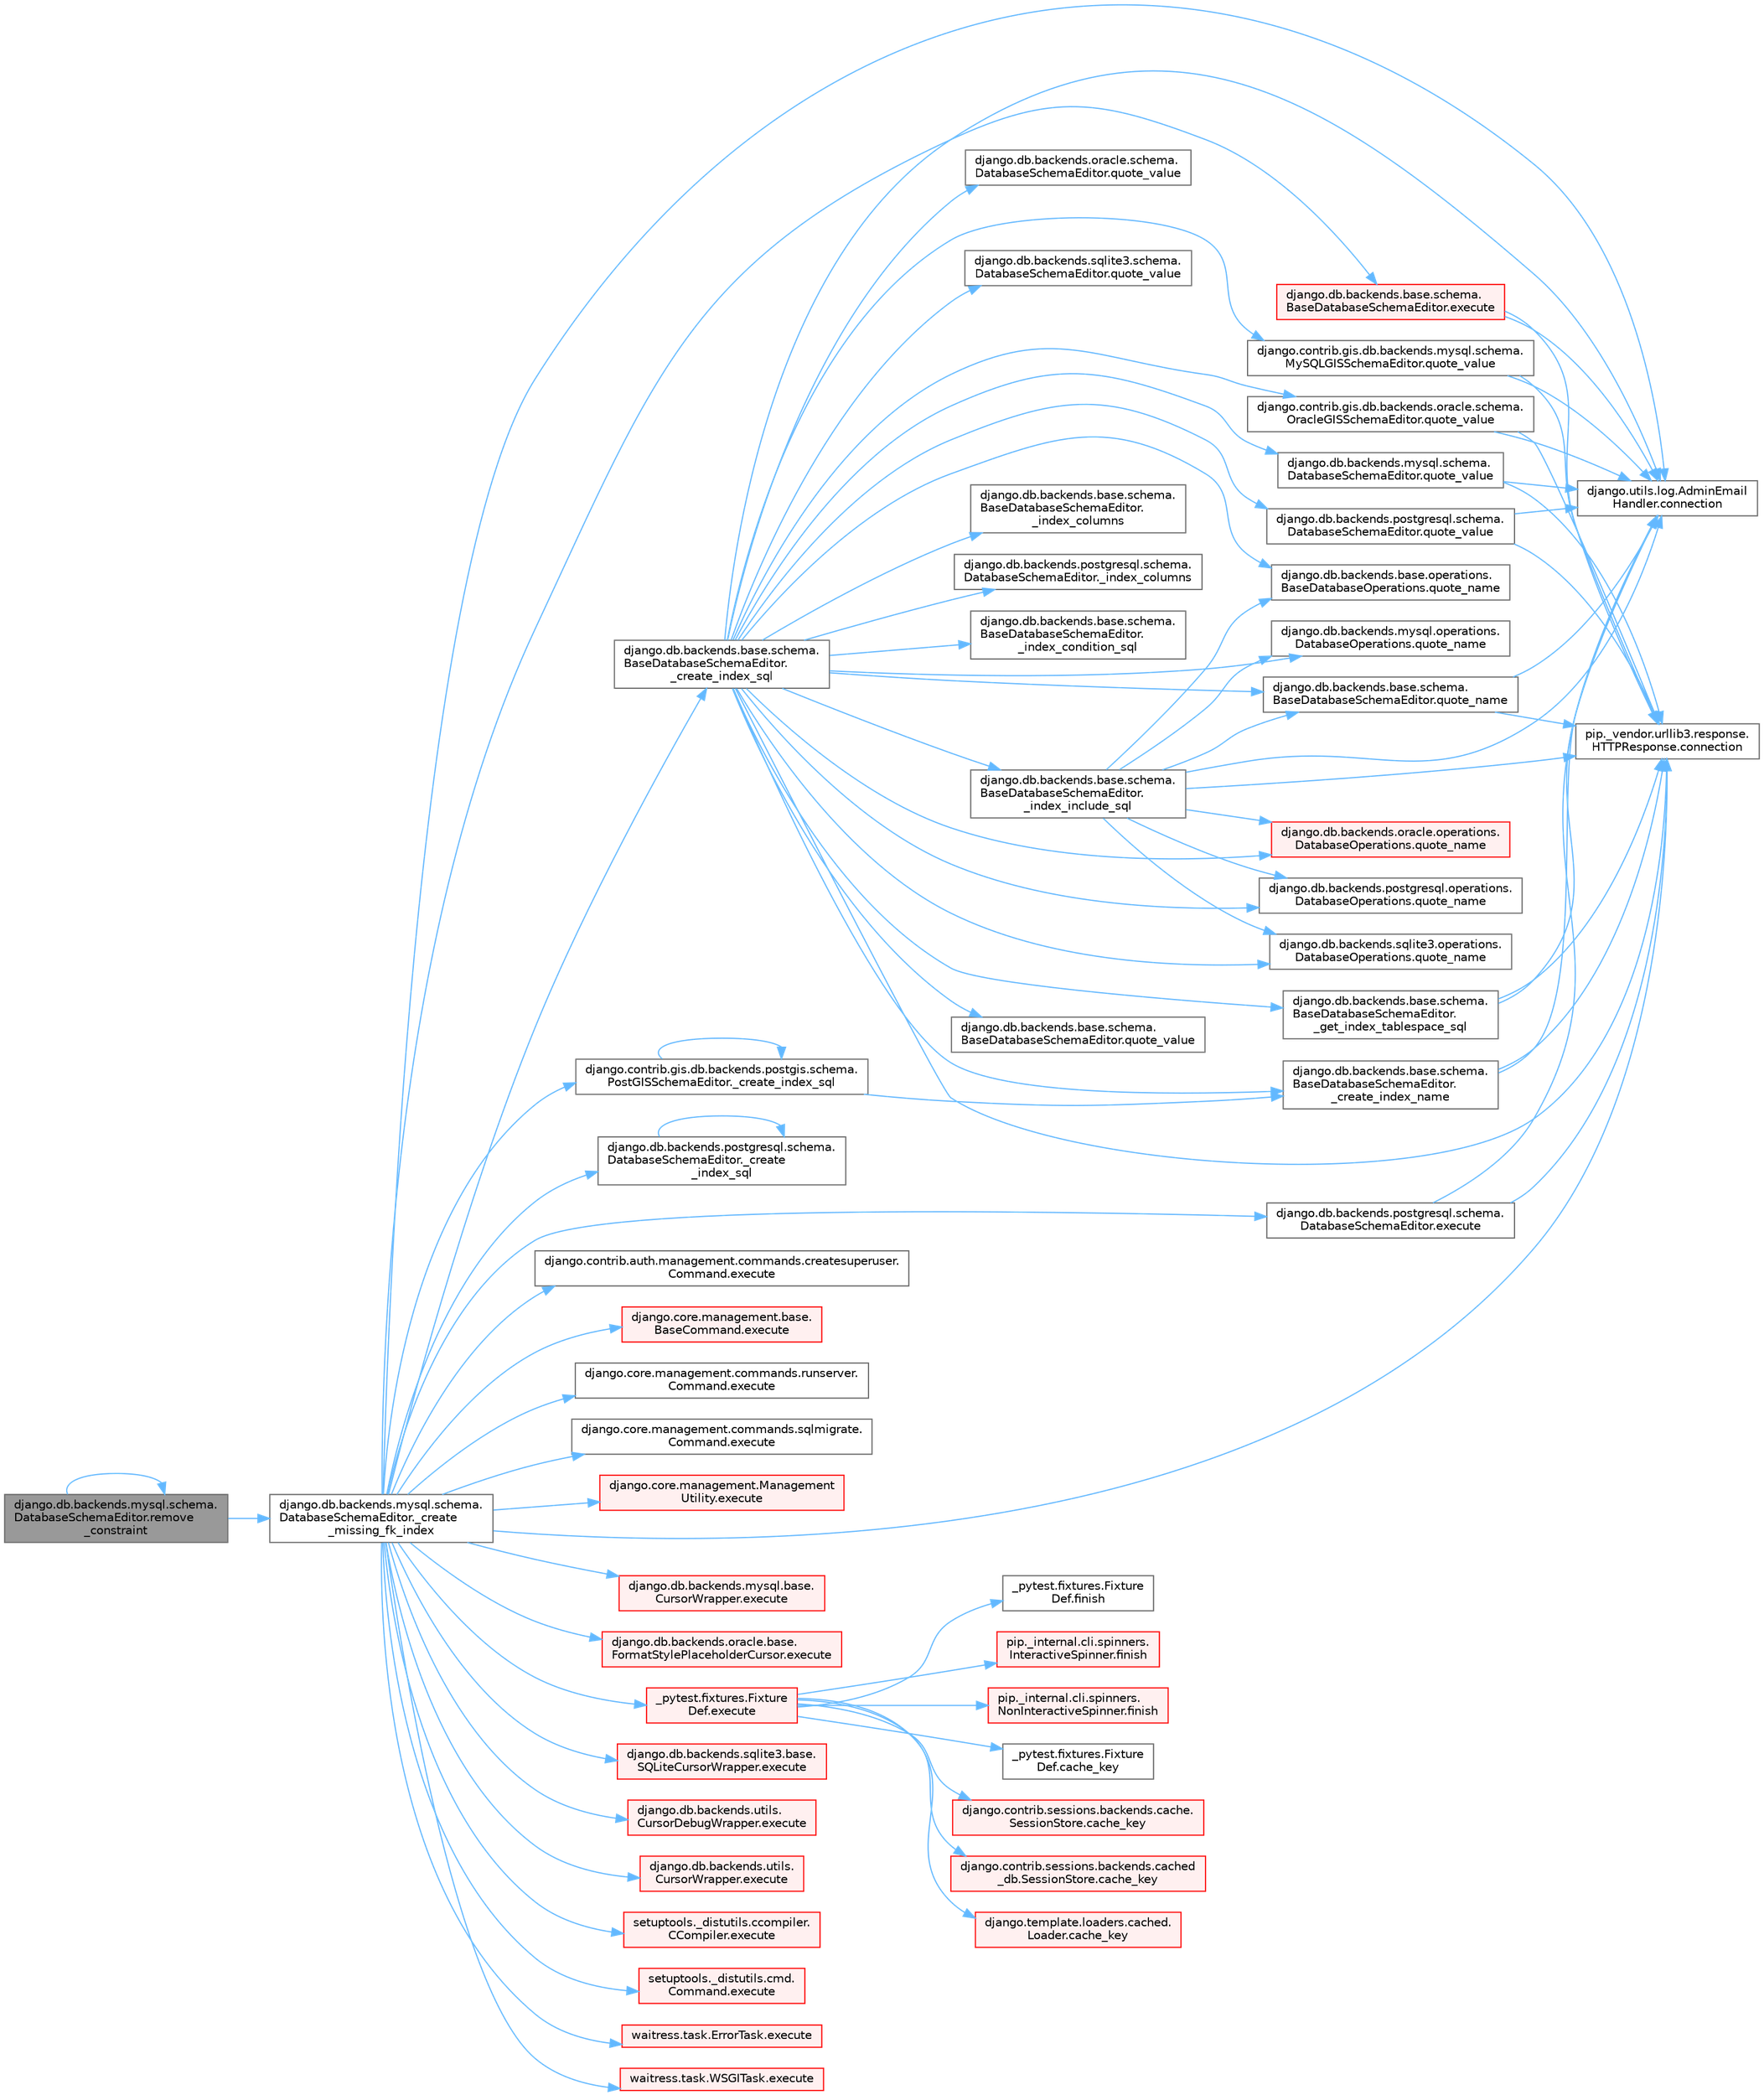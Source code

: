 digraph "django.db.backends.mysql.schema.DatabaseSchemaEditor.remove_constraint"
{
 // LATEX_PDF_SIZE
  bgcolor="transparent";
  edge [fontname=Helvetica,fontsize=10,labelfontname=Helvetica,labelfontsize=10];
  node [fontname=Helvetica,fontsize=10,shape=box,height=0.2,width=0.4];
  rankdir="LR";
  Node1 [id="Node000001",label="django.db.backends.mysql.schema.\lDatabaseSchemaEditor.remove\l_constraint",height=0.2,width=0.4,color="gray40", fillcolor="grey60", style="filled", fontcolor="black",tooltip=" "];
  Node1 -> Node2 [id="edge1_Node000001_Node000002",color="steelblue1",style="solid",tooltip=" "];
  Node2 [id="Node000002",label="django.db.backends.mysql.schema.\lDatabaseSchemaEditor._create\l_missing_fk_index",height=0.2,width=0.4,color="grey40", fillcolor="white", style="filled",URL="$classdjango_1_1db_1_1backends_1_1mysql_1_1schema_1_1_database_schema_editor.html#a1409fb923121da63909627d7bd8ea396",tooltip=" "];
  Node2 -> Node3 [id="edge2_Node000002_Node000003",color="steelblue1",style="solid",tooltip=" "];
  Node3 [id="Node000003",label="django.contrib.gis.db.backends.postgis.schema.\lPostGISSchemaEditor._create_index_sql",height=0.2,width=0.4,color="grey40", fillcolor="white", style="filled",URL="$classdjango_1_1contrib_1_1gis_1_1db_1_1backends_1_1postgis_1_1schema_1_1_post_g_i_s_schema_editor.html#a36d85ddc8b90d14c9ece95e6eac8e09b",tooltip=" "];
  Node3 -> Node4 [id="edge3_Node000003_Node000004",color="steelblue1",style="solid",tooltip=" "];
  Node4 [id="Node000004",label="django.db.backends.base.schema.\lBaseDatabaseSchemaEditor.\l_create_index_name",height=0.2,width=0.4,color="grey40", fillcolor="white", style="filled",URL="$classdjango_1_1db_1_1backends_1_1base_1_1schema_1_1_base_database_schema_editor.html#a4dd03e82cd231c9065e0d185f4ba3541",tooltip=" "];
  Node4 -> Node5 [id="edge4_Node000004_Node000005",color="steelblue1",style="solid",tooltip=" "];
  Node5 [id="Node000005",label="django.utils.log.AdminEmail\lHandler.connection",height=0.2,width=0.4,color="grey40", fillcolor="white", style="filled",URL="$classdjango_1_1utils_1_1log_1_1_admin_email_handler.html#a545b5f7ec55a857fe1ca7836814a0760",tooltip=" "];
  Node4 -> Node6 [id="edge5_Node000004_Node000006",color="steelblue1",style="solid",tooltip=" "];
  Node6 [id="Node000006",label="pip._vendor.urllib3.response.\lHTTPResponse.connection",height=0.2,width=0.4,color="grey40", fillcolor="white", style="filled",URL="$classpip_1_1__vendor_1_1urllib3_1_1response_1_1_h_t_t_p_response.html#a9002314624685de3bbf9b84bdc87fef8",tooltip=" "];
  Node3 -> Node3 [id="edge6_Node000003_Node000003",color="steelblue1",style="solid",tooltip=" "];
  Node2 -> Node7 [id="edge7_Node000002_Node000007",color="steelblue1",style="solid",tooltip=" "];
  Node7 [id="Node000007",label="django.db.backends.base.schema.\lBaseDatabaseSchemaEditor.\l_create_index_sql",height=0.2,width=0.4,color="grey40", fillcolor="white", style="filled",URL="$classdjango_1_1db_1_1backends_1_1base_1_1schema_1_1_base_database_schema_editor.html#adb1d2fabd8602889097a7f5e78ae09e4",tooltip=" "];
  Node7 -> Node4 [id="edge8_Node000007_Node000004",color="steelblue1",style="solid",tooltip=" "];
  Node7 -> Node8 [id="edge9_Node000007_Node000008",color="steelblue1",style="solid",tooltip=" "];
  Node8 [id="Node000008",label="django.db.backends.base.schema.\lBaseDatabaseSchemaEditor.\l_get_index_tablespace_sql",height=0.2,width=0.4,color="grey40", fillcolor="white", style="filled",URL="$classdjango_1_1db_1_1backends_1_1base_1_1schema_1_1_base_database_schema_editor.html#a80879d1e11fb88c7325fc0d9ab9e9cae",tooltip=" "];
  Node8 -> Node5 [id="edge10_Node000008_Node000005",color="steelblue1",style="solid",tooltip=" "];
  Node8 -> Node6 [id="edge11_Node000008_Node000006",color="steelblue1",style="solid",tooltip=" "];
  Node7 -> Node9 [id="edge12_Node000007_Node000009",color="steelblue1",style="solid",tooltip=" "];
  Node9 [id="Node000009",label="django.db.backends.base.schema.\lBaseDatabaseSchemaEditor.\l_index_columns",height=0.2,width=0.4,color="grey40", fillcolor="white", style="filled",URL="$classdjango_1_1db_1_1backends_1_1base_1_1schema_1_1_base_database_schema_editor.html#a460fe189dab976079beda6252803d409",tooltip=" "];
  Node7 -> Node10 [id="edge13_Node000007_Node000010",color="steelblue1",style="solid",tooltip=" "];
  Node10 [id="Node000010",label="django.db.backends.postgresql.schema.\lDatabaseSchemaEditor._index_columns",height=0.2,width=0.4,color="grey40", fillcolor="white", style="filled",URL="$classdjango_1_1db_1_1backends_1_1postgresql_1_1schema_1_1_database_schema_editor.html#a4d3a3853573688515773faeb624318f8",tooltip=" "];
  Node7 -> Node11 [id="edge14_Node000007_Node000011",color="steelblue1",style="solid",tooltip=" "];
  Node11 [id="Node000011",label="django.db.backends.base.schema.\lBaseDatabaseSchemaEditor.\l_index_condition_sql",height=0.2,width=0.4,color="grey40", fillcolor="white", style="filled",URL="$classdjango_1_1db_1_1backends_1_1base_1_1schema_1_1_base_database_schema_editor.html#aa0727d1ace9cdc9fe84264b62f1369a1",tooltip=" "];
  Node7 -> Node12 [id="edge15_Node000007_Node000012",color="steelblue1",style="solid",tooltip=" "];
  Node12 [id="Node000012",label="django.db.backends.base.schema.\lBaseDatabaseSchemaEditor.\l_index_include_sql",height=0.2,width=0.4,color="grey40", fillcolor="white", style="filled",URL="$classdjango_1_1db_1_1backends_1_1base_1_1schema_1_1_base_database_schema_editor.html#ae199aa828e15d3f55f59c6b04bd02e22",tooltip=" "];
  Node12 -> Node5 [id="edge16_Node000012_Node000005",color="steelblue1",style="solid",tooltip=" "];
  Node12 -> Node6 [id="edge17_Node000012_Node000006",color="steelblue1",style="solid",tooltip=" "];
  Node12 -> Node13 [id="edge18_Node000012_Node000013",color="steelblue1",style="solid",tooltip=" "];
  Node13 [id="Node000013",label="django.db.backends.base.operations.\lBaseDatabaseOperations.quote_name",height=0.2,width=0.4,color="grey40", fillcolor="white", style="filled",URL="$classdjango_1_1db_1_1backends_1_1base_1_1operations_1_1_base_database_operations.html#ab468094d1b03334704774ae62fbb7955",tooltip=" "];
  Node12 -> Node14 [id="edge19_Node000012_Node000014",color="steelblue1",style="solid",tooltip=" "];
  Node14 [id="Node000014",label="django.db.backends.base.schema.\lBaseDatabaseSchemaEditor.quote_name",height=0.2,width=0.4,color="grey40", fillcolor="white", style="filled",URL="$classdjango_1_1db_1_1backends_1_1base_1_1schema_1_1_base_database_schema_editor.html#aa816e47aecbbe22e29c76f25001a873a",tooltip=" "];
  Node14 -> Node5 [id="edge20_Node000014_Node000005",color="steelblue1",style="solid",tooltip=" "];
  Node14 -> Node6 [id="edge21_Node000014_Node000006",color="steelblue1",style="solid",tooltip=" "];
  Node12 -> Node15 [id="edge22_Node000012_Node000015",color="steelblue1",style="solid",tooltip=" "];
  Node15 [id="Node000015",label="django.db.backends.mysql.operations.\lDatabaseOperations.quote_name",height=0.2,width=0.4,color="grey40", fillcolor="white", style="filled",URL="$classdjango_1_1db_1_1backends_1_1mysql_1_1operations_1_1_database_operations.html#a5d1561dd784c0f000ed8c1aa43a6efbf",tooltip=" "];
  Node12 -> Node16 [id="edge23_Node000012_Node000016",color="steelblue1",style="solid",tooltip=" "];
  Node16 [id="Node000016",label="django.db.backends.oracle.operations.\lDatabaseOperations.quote_name",height=0.2,width=0.4,color="red", fillcolor="#FFF0F0", style="filled",URL="$classdjango_1_1db_1_1backends_1_1oracle_1_1operations_1_1_database_operations.html#ac7551d250b0adf678e5d00e4d69cb021",tooltip=" "];
  Node12 -> Node22 [id="edge24_Node000012_Node000022",color="steelblue1",style="solid",tooltip=" "];
  Node22 [id="Node000022",label="django.db.backends.postgresql.operations.\lDatabaseOperations.quote_name",height=0.2,width=0.4,color="grey40", fillcolor="white", style="filled",URL="$classdjango_1_1db_1_1backends_1_1postgresql_1_1operations_1_1_database_operations.html#ab2f9e33071d2c5abb03744171da3b801",tooltip=" "];
  Node12 -> Node23 [id="edge25_Node000012_Node000023",color="steelblue1",style="solid",tooltip=" "];
  Node23 [id="Node000023",label="django.db.backends.sqlite3.operations.\lDatabaseOperations.quote_name",height=0.2,width=0.4,color="grey40", fillcolor="white", style="filled",URL="$classdjango_1_1db_1_1backends_1_1sqlite3_1_1operations_1_1_database_operations.html#a14cbbcb5e889d88278c96a39911d641b",tooltip=" "];
  Node7 -> Node5 [id="edge26_Node000007_Node000005",color="steelblue1",style="solid",tooltip=" "];
  Node7 -> Node6 [id="edge27_Node000007_Node000006",color="steelblue1",style="solid",tooltip=" "];
  Node7 -> Node13 [id="edge28_Node000007_Node000013",color="steelblue1",style="solid",tooltip=" "];
  Node7 -> Node14 [id="edge29_Node000007_Node000014",color="steelblue1",style="solid",tooltip=" "];
  Node7 -> Node15 [id="edge30_Node000007_Node000015",color="steelblue1",style="solid",tooltip=" "];
  Node7 -> Node16 [id="edge31_Node000007_Node000016",color="steelblue1",style="solid",tooltip=" "];
  Node7 -> Node22 [id="edge32_Node000007_Node000022",color="steelblue1",style="solid",tooltip=" "];
  Node7 -> Node23 [id="edge33_Node000007_Node000023",color="steelblue1",style="solid",tooltip=" "];
  Node7 -> Node24 [id="edge34_Node000007_Node000024",color="steelblue1",style="solid",tooltip=" "];
  Node24 [id="Node000024",label="django.contrib.gis.db.backends.mysql.schema.\lMySQLGISSchemaEditor.quote_value",height=0.2,width=0.4,color="grey40", fillcolor="white", style="filled",URL="$classdjango_1_1contrib_1_1gis_1_1db_1_1backends_1_1mysql_1_1schema_1_1_my_s_q_l_g_i_s_schema_editor.html#a39d45c8fce900a986a0d01d83ce73f16",tooltip=" "];
  Node24 -> Node5 [id="edge35_Node000024_Node000005",color="steelblue1",style="solid",tooltip=" "];
  Node24 -> Node6 [id="edge36_Node000024_Node000006",color="steelblue1",style="solid",tooltip=" "];
  Node7 -> Node25 [id="edge37_Node000007_Node000025",color="steelblue1",style="solid",tooltip=" "];
  Node25 [id="Node000025",label="django.contrib.gis.db.backends.oracle.schema.\lOracleGISSchemaEditor.quote_value",height=0.2,width=0.4,color="grey40", fillcolor="white", style="filled",URL="$classdjango_1_1contrib_1_1gis_1_1db_1_1backends_1_1oracle_1_1schema_1_1_oracle_g_i_s_schema_editor.html#ae0a937224957c04ded45c150d14f26df",tooltip=" "];
  Node25 -> Node5 [id="edge38_Node000025_Node000005",color="steelblue1",style="solid",tooltip=" "];
  Node25 -> Node6 [id="edge39_Node000025_Node000006",color="steelblue1",style="solid",tooltip=" "];
  Node7 -> Node26 [id="edge40_Node000007_Node000026",color="steelblue1",style="solid",tooltip=" "];
  Node26 [id="Node000026",label="django.db.backends.base.schema.\lBaseDatabaseSchemaEditor.quote_value",height=0.2,width=0.4,color="grey40", fillcolor="white", style="filled",URL="$classdjango_1_1db_1_1backends_1_1base_1_1schema_1_1_base_database_schema_editor.html#a226cbde36f828256e698cab6fc076a46",tooltip=" "];
  Node7 -> Node27 [id="edge41_Node000007_Node000027",color="steelblue1",style="solid",tooltip=" "];
  Node27 [id="Node000027",label="django.db.backends.mysql.schema.\lDatabaseSchemaEditor.quote_value",height=0.2,width=0.4,color="grey40", fillcolor="white", style="filled",URL="$classdjango_1_1db_1_1backends_1_1mysql_1_1schema_1_1_database_schema_editor.html#ac42d8e597e244107c562b0816741ca00",tooltip=" "];
  Node27 -> Node5 [id="edge42_Node000027_Node000005",color="steelblue1",style="solid",tooltip=" "];
  Node27 -> Node6 [id="edge43_Node000027_Node000006",color="steelblue1",style="solid",tooltip=" "];
  Node7 -> Node28 [id="edge44_Node000007_Node000028",color="steelblue1",style="solid",tooltip=" "];
  Node28 [id="Node000028",label="django.db.backends.oracle.schema.\lDatabaseSchemaEditor.quote_value",height=0.2,width=0.4,color="grey40", fillcolor="white", style="filled",URL="$classdjango_1_1db_1_1backends_1_1oracle_1_1schema_1_1_database_schema_editor.html#a74a7b87c4d11359d183c468c09ca48bb",tooltip=" "];
  Node7 -> Node29 [id="edge45_Node000007_Node000029",color="steelblue1",style="solid",tooltip=" "];
  Node29 [id="Node000029",label="django.db.backends.postgresql.schema.\lDatabaseSchemaEditor.quote_value",height=0.2,width=0.4,color="grey40", fillcolor="white", style="filled",URL="$classdjango_1_1db_1_1backends_1_1postgresql_1_1schema_1_1_database_schema_editor.html#aa15ddd5685a773da906a658db4b619c0",tooltip=" "];
  Node29 -> Node5 [id="edge46_Node000029_Node000005",color="steelblue1",style="solid",tooltip=" "];
  Node29 -> Node6 [id="edge47_Node000029_Node000006",color="steelblue1",style="solid",tooltip=" "];
  Node7 -> Node30 [id="edge48_Node000007_Node000030",color="steelblue1",style="solid",tooltip=" "];
  Node30 [id="Node000030",label="django.db.backends.sqlite3.schema.\lDatabaseSchemaEditor.quote_value",height=0.2,width=0.4,color="grey40", fillcolor="white", style="filled",URL="$classdjango_1_1db_1_1backends_1_1sqlite3_1_1schema_1_1_database_schema_editor.html#a1ce01718398ef906bf3becf8517006f2",tooltip=" "];
  Node2 -> Node31 [id="edge49_Node000002_Node000031",color="steelblue1",style="solid",tooltip=" "];
  Node31 [id="Node000031",label="django.db.backends.postgresql.schema.\lDatabaseSchemaEditor._create\l_index_sql",height=0.2,width=0.4,color="grey40", fillcolor="white", style="filled",URL="$classdjango_1_1db_1_1backends_1_1postgresql_1_1schema_1_1_database_schema_editor.html#ab4e6c0ee2e08060a2c83b9e1452f1827",tooltip=" "];
  Node31 -> Node31 [id="edge50_Node000031_Node000031",color="steelblue1",style="solid",tooltip=" "];
  Node2 -> Node5 [id="edge51_Node000002_Node000005",color="steelblue1",style="solid",tooltip=" "];
  Node2 -> Node6 [id="edge52_Node000002_Node000006",color="steelblue1",style="solid",tooltip=" "];
  Node2 -> Node32 [id="edge53_Node000002_Node000032",color="steelblue1",style="solid",tooltip=" "];
  Node32 [id="Node000032",label="_pytest.fixtures.Fixture\lDef.execute",height=0.2,width=0.4,color="red", fillcolor="#FFF0F0", style="filled",URL="$class__pytest_1_1fixtures_1_1_fixture_def.html#ac27e0caaadd6404ffc2715216b643993",tooltip=" "];
  Node32 -> Node33 [id="edge54_Node000032_Node000033",color="steelblue1",style="solid",tooltip=" "];
  Node33 [id="Node000033",label="_pytest.fixtures.Fixture\lDef.cache_key",height=0.2,width=0.4,color="grey40", fillcolor="white", style="filled",URL="$class__pytest_1_1fixtures_1_1_fixture_def.html#ad3f8a8a2b9cfb9282c8c3ddff700ccdd",tooltip=" "];
  Node32 -> Node34 [id="edge55_Node000032_Node000034",color="steelblue1",style="solid",tooltip=" "];
  Node34 [id="Node000034",label="django.contrib.sessions.backends.cache.\lSessionStore.cache_key",height=0.2,width=0.4,color="red", fillcolor="#FFF0F0", style="filled",URL="$classdjango_1_1contrib_1_1sessions_1_1backends_1_1cache_1_1_session_store.html#aaad1a2e0950477787b815baa4327f739",tooltip=" "];
  Node32 -> Node2911 [id="edge56_Node000032_Node002911",color="steelblue1",style="solid",tooltip=" "];
  Node2911 [id="Node002911",label="django.contrib.sessions.backends.cached\l_db.SessionStore.cache_key",height=0.2,width=0.4,color="red", fillcolor="#FFF0F0", style="filled",URL="$classdjango_1_1contrib_1_1sessions_1_1backends_1_1cached__db_1_1_session_store.html#a9fc2ec7b2fb96dbebea8592f2618eda0",tooltip=" "];
  Node32 -> Node2912 [id="edge57_Node000032_Node002912",color="steelblue1",style="solid",tooltip=" "];
  Node2912 [id="Node002912",label="django.template.loaders.cached.\lLoader.cache_key",height=0.2,width=0.4,color="red", fillcolor="#FFF0F0", style="filled",URL="$classdjango_1_1template_1_1loaders_1_1cached_1_1_loader.html#a85358b9120d3b332aad464ab17e92e0f",tooltip=" "];
  Node32 -> Node4547 [id="edge58_Node000032_Node004547",color="steelblue1",style="solid",tooltip=" "];
  Node4547 [id="Node004547",label="_pytest.fixtures.Fixture\lDef.finish",height=0.2,width=0.4,color="grey40", fillcolor="white", style="filled",URL="$class__pytest_1_1fixtures_1_1_fixture_def.html#adc58c655bc10cbc7203fd272fa72742a",tooltip=" "];
  Node32 -> Node4548 [id="edge59_Node000032_Node004548",color="steelblue1",style="solid",tooltip=" "];
  Node4548 [id="Node004548",label="pip._internal.cli.spinners.\lInteractiveSpinner.finish",height=0.2,width=0.4,color="red", fillcolor="#FFF0F0", style="filled",URL="$classpip_1_1__internal_1_1cli_1_1spinners_1_1_interactive_spinner.html#aa8e59d36acbf1a072233ae62dbea45d6",tooltip=" "];
  Node32 -> Node4549 [id="edge60_Node000032_Node004549",color="steelblue1",style="solid",tooltip=" "];
  Node4549 [id="Node004549",label="pip._internal.cli.spinners.\lNonInteractiveSpinner.finish",height=0.2,width=0.4,color="red", fillcolor="#FFF0F0", style="filled",URL="$classpip_1_1__internal_1_1cli_1_1spinners_1_1_non_interactive_spinner.html#ab9e9471a0386ea2534995b8542690626",tooltip=" "];
  Node2 -> Node3977 [id="edge61_Node000002_Node003977",color="steelblue1",style="solid",tooltip=" "];
  Node3977 [id="Node003977",label="django.contrib.auth.management.commands.createsuperuser.\lCommand.execute",height=0.2,width=0.4,color="grey40", fillcolor="white", style="filled",URL="$classdjango_1_1contrib_1_1auth_1_1management_1_1commands_1_1createsuperuser_1_1_command.html#a4dc8ad9953fcae01a4c61c32fe4c6540",tooltip=" "];
  Node2 -> Node3978 [id="edge62_Node000002_Node003978",color="steelblue1",style="solid",tooltip=" "];
  Node3978 [id="Node003978",label="django.core.management.base.\lBaseCommand.execute",height=0.2,width=0.4,color="red", fillcolor="#FFF0F0", style="filled",URL="$classdjango_1_1core_1_1management_1_1base_1_1_base_command.html#a5621c1fb51be6a2deff6777d90c25ee0",tooltip=" "];
  Node2 -> Node3980 [id="edge63_Node000002_Node003980",color="steelblue1",style="solid",tooltip=" "];
  Node3980 [id="Node003980",label="django.core.management.commands.runserver.\lCommand.execute",height=0.2,width=0.4,color="grey40", fillcolor="white", style="filled",URL="$classdjango_1_1core_1_1management_1_1commands_1_1runserver_1_1_command.html#a86b4bdbf596d9f612125e143148d9919",tooltip=" "];
  Node2 -> Node3981 [id="edge64_Node000002_Node003981",color="steelblue1",style="solid",tooltip=" "];
  Node3981 [id="Node003981",label="django.core.management.commands.sqlmigrate.\lCommand.execute",height=0.2,width=0.4,color="grey40", fillcolor="white", style="filled",URL="$classdjango_1_1core_1_1management_1_1commands_1_1sqlmigrate_1_1_command.html#ad47c65d3d4820430ce43bb5f2086789d",tooltip=" "];
  Node2 -> Node3982 [id="edge65_Node000002_Node003982",color="steelblue1",style="solid",tooltip=" "];
  Node3982 [id="Node003982",label="django.core.management.Management\lUtility.execute",height=0.2,width=0.4,color="red", fillcolor="#FFF0F0", style="filled",URL="$classdjango_1_1core_1_1management_1_1_management_utility.html#ab2752203019f6a6274c55e096770c008",tooltip=" "];
  Node2 -> Node3990 [id="edge66_Node000002_Node003990",color="steelblue1",style="solid",tooltip=" "];
  Node3990 [id="Node003990",label="django.db.backends.base.schema.\lBaseDatabaseSchemaEditor.execute",height=0.2,width=0.4,color="red", fillcolor="#FFF0F0", style="filled",URL="$classdjango_1_1db_1_1backends_1_1base_1_1schema_1_1_base_database_schema_editor.html#a964d07b6ba94dc1698e896feeeb57353",tooltip=" "];
  Node3990 -> Node5 [id="edge67_Node003990_Node000005",color="steelblue1",style="solid",tooltip=" "];
  Node3990 -> Node6 [id="edge68_Node003990_Node000006",color="steelblue1",style="solid",tooltip=" "];
  Node2 -> Node3993 [id="edge69_Node000002_Node003993",color="steelblue1",style="solid",tooltip=" "];
  Node3993 [id="Node003993",label="django.db.backends.mysql.base.\lCursorWrapper.execute",height=0.2,width=0.4,color="red", fillcolor="#FFF0F0", style="filled",URL="$classdjango_1_1db_1_1backends_1_1mysql_1_1base_1_1_cursor_wrapper.html#a6b2d41b73d7c215224f1e994aad6ad60",tooltip=" "];
  Node2 -> Node3994 [id="edge70_Node000002_Node003994",color="steelblue1",style="solid",tooltip=" "];
  Node3994 [id="Node003994",label="django.db.backends.oracle.base.\lFormatStylePlaceholderCursor.execute",height=0.2,width=0.4,color="red", fillcolor="#FFF0F0", style="filled",URL="$classdjango_1_1db_1_1backends_1_1oracle_1_1base_1_1_format_style_placeholder_cursor.html#a0717bdbea59134a88e5f10399c33a251",tooltip=" "];
  Node2 -> Node4000 [id="edge71_Node000002_Node004000",color="steelblue1",style="solid",tooltip=" "];
  Node4000 [id="Node004000",label="django.db.backends.postgresql.schema.\lDatabaseSchemaEditor.execute",height=0.2,width=0.4,color="grey40", fillcolor="white", style="filled",URL="$classdjango_1_1db_1_1backends_1_1postgresql_1_1schema_1_1_database_schema_editor.html#afe7e39d1fd0ac2c6216f90295b9382ae",tooltip=" "];
  Node4000 -> Node5 [id="edge72_Node004000_Node000005",color="steelblue1",style="solid",tooltip=" "];
  Node4000 -> Node6 [id="edge73_Node004000_Node000006",color="steelblue1",style="solid",tooltip=" "];
  Node2 -> Node4001 [id="edge74_Node000002_Node004001",color="steelblue1",style="solid",tooltip=" "];
  Node4001 [id="Node004001",label="django.db.backends.sqlite3.base.\lSQLiteCursorWrapper.execute",height=0.2,width=0.4,color="red", fillcolor="#FFF0F0", style="filled",URL="$classdjango_1_1db_1_1backends_1_1sqlite3_1_1base_1_1_s_q_lite_cursor_wrapper.html#a41115eb3813040514a6c6c7111aa0b57",tooltip=" "];
  Node2 -> Node4003 [id="edge75_Node000002_Node004003",color="steelblue1",style="solid",tooltip=" "];
  Node4003 [id="Node004003",label="django.db.backends.utils.\lCursorDebugWrapper.execute",height=0.2,width=0.4,color="red", fillcolor="#FFF0F0", style="filled",URL="$classdjango_1_1db_1_1backends_1_1utils_1_1_cursor_debug_wrapper.html#af0443013785fceb3f05b38198a71ca3f",tooltip=" "];
  Node2 -> Node4004 [id="edge76_Node000002_Node004004",color="steelblue1",style="solid",tooltip=" "];
  Node4004 [id="Node004004",label="django.db.backends.utils.\lCursorWrapper.execute",height=0.2,width=0.4,color="red", fillcolor="#FFF0F0", style="filled",URL="$classdjango_1_1db_1_1backends_1_1utils_1_1_cursor_wrapper.html#a7d0bc9b6584c9fee961505e1d460547c",tooltip=" "];
  Node2 -> Node4007 [id="edge77_Node000002_Node004007",color="steelblue1",style="solid",tooltip=" "];
  Node4007 [id="Node004007",label="setuptools._distutils.ccompiler.\lCCompiler.execute",height=0.2,width=0.4,color="red", fillcolor="#FFF0F0", style="filled",URL="$classsetuptools_1_1__distutils_1_1ccompiler_1_1_c_compiler.html#a726dd6c4cc45b2077fa6bc43dc8fe60e",tooltip=" "];
  Node2 -> Node4008 [id="edge78_Node000002_Node004008",color="steelblue1",style="solid",tooltip=" "];
  Node4008 [id="Node004008",label="setuptools._distutils.cmd.\lCommand.execute",height=0.2,width=0.4,color="red", fillcolor="#FFF0F0", style="filled",URL="$classsetuptools_1_1__distutils_1_1cmd_1_1_command.html#a371b567539d5bc0e2a134bf361e97b38",tooltip=" "];
  Node2 -> Node4009 [id="edge79_Node000002_Node004009",color="steelblue1",style="solid",tooltip=" "];
  Node4009 [id="Node004009",label="waitress.task.ErrorTask.execute",height=0.2,width=0.4,color="red", fillcolor="#FFF0F0", style="filled",URL="$classwaitress_1_1task_1_1_error_task.html#ad5c6d14c13ba3d33e82b1b138e634bb0",tooltip=" "];
  Node2 -> Node4010 [id="edge80_Node000002_Node004010",color="steelblue1",style="solid",tooltip=" "];
  Node4010 [id="Node004010",label="waitress.task.WSGITask.execute",height=0.2,width=0.4,color="red", fillcolor="#FFF0F0", style="filled",URL="$classwaitress_1_1task_1_1_w_s_g_i_task.html#ac677ac1c03116dfa724298750580883b",tooltip=" "];
  Node1 -> Node1 [id="edge81_Node000001_Node000001",color="steelblue1",style="solid",tooltip=" "];
}
